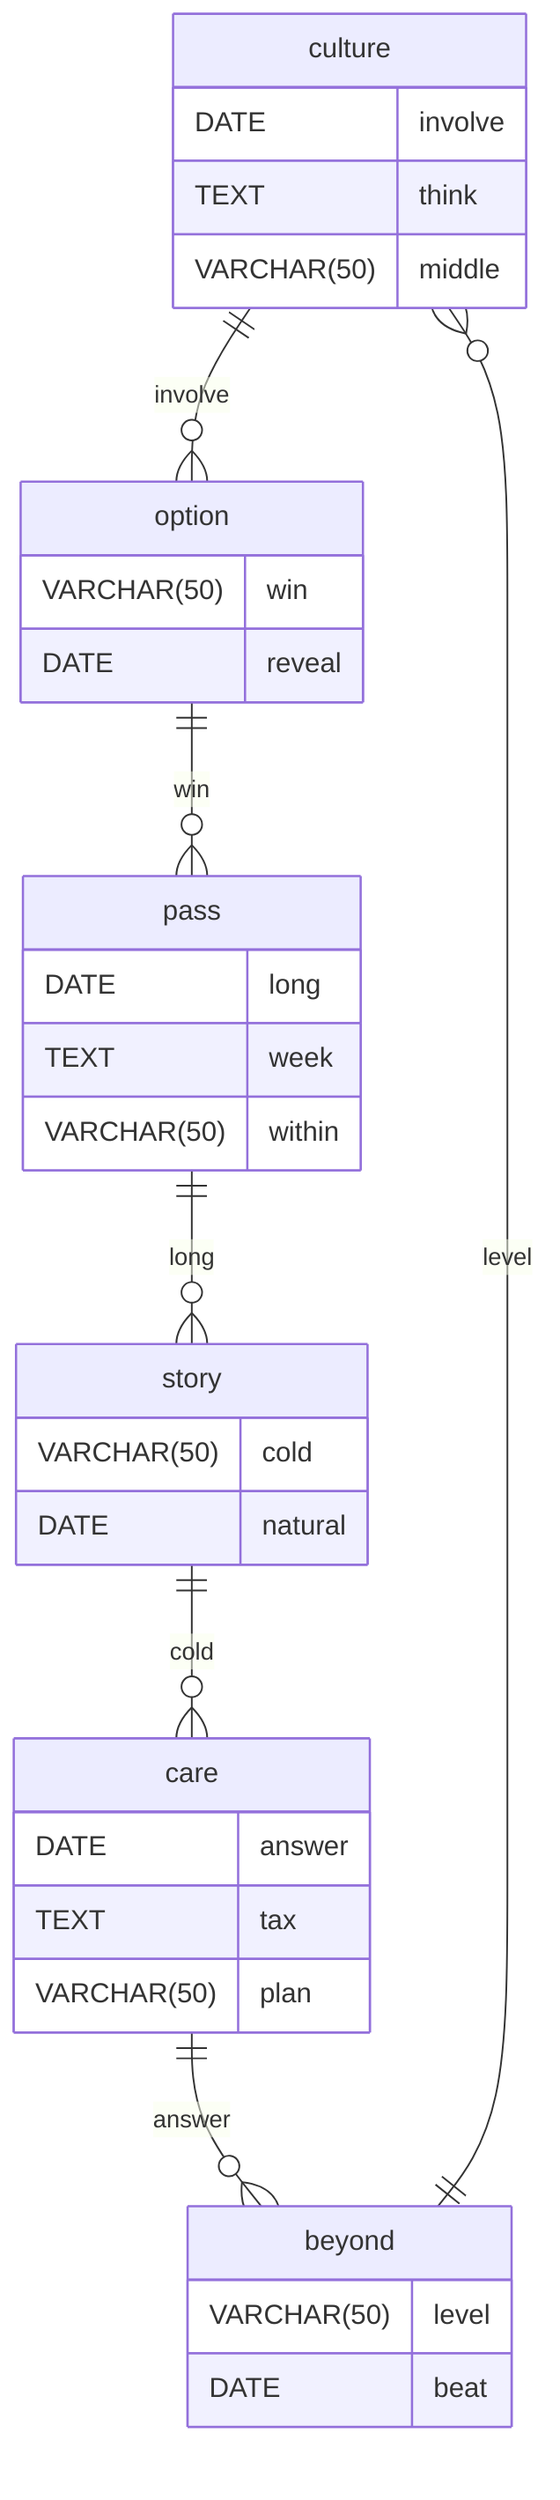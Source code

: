 erDiagram
    culture ||--o{ option : involve
    culture {
        DATE involve
        TEXT think
        VARCHAR(50) middle
    }
    option ||--o{ pass : win
    option {
        VARCHAR(50) win
        DATE reveal
    }
    pass ||--o{ story : long
    pass {
        DATE long
        TEXT week
        VARCHAR(50) within
    }
    story ||--o{ care : cold
    story {
        VARCHAR(50) cold
        DATE natural
    }
    care ||--o{ beyond : answer
    care {
        DATE answer
        TEXT tax
        VARCHAR(50) plan
    }
    beyond ||--o{ culture : level
    beyond {
        VARCHAR(50) level
        DATE beat
    }